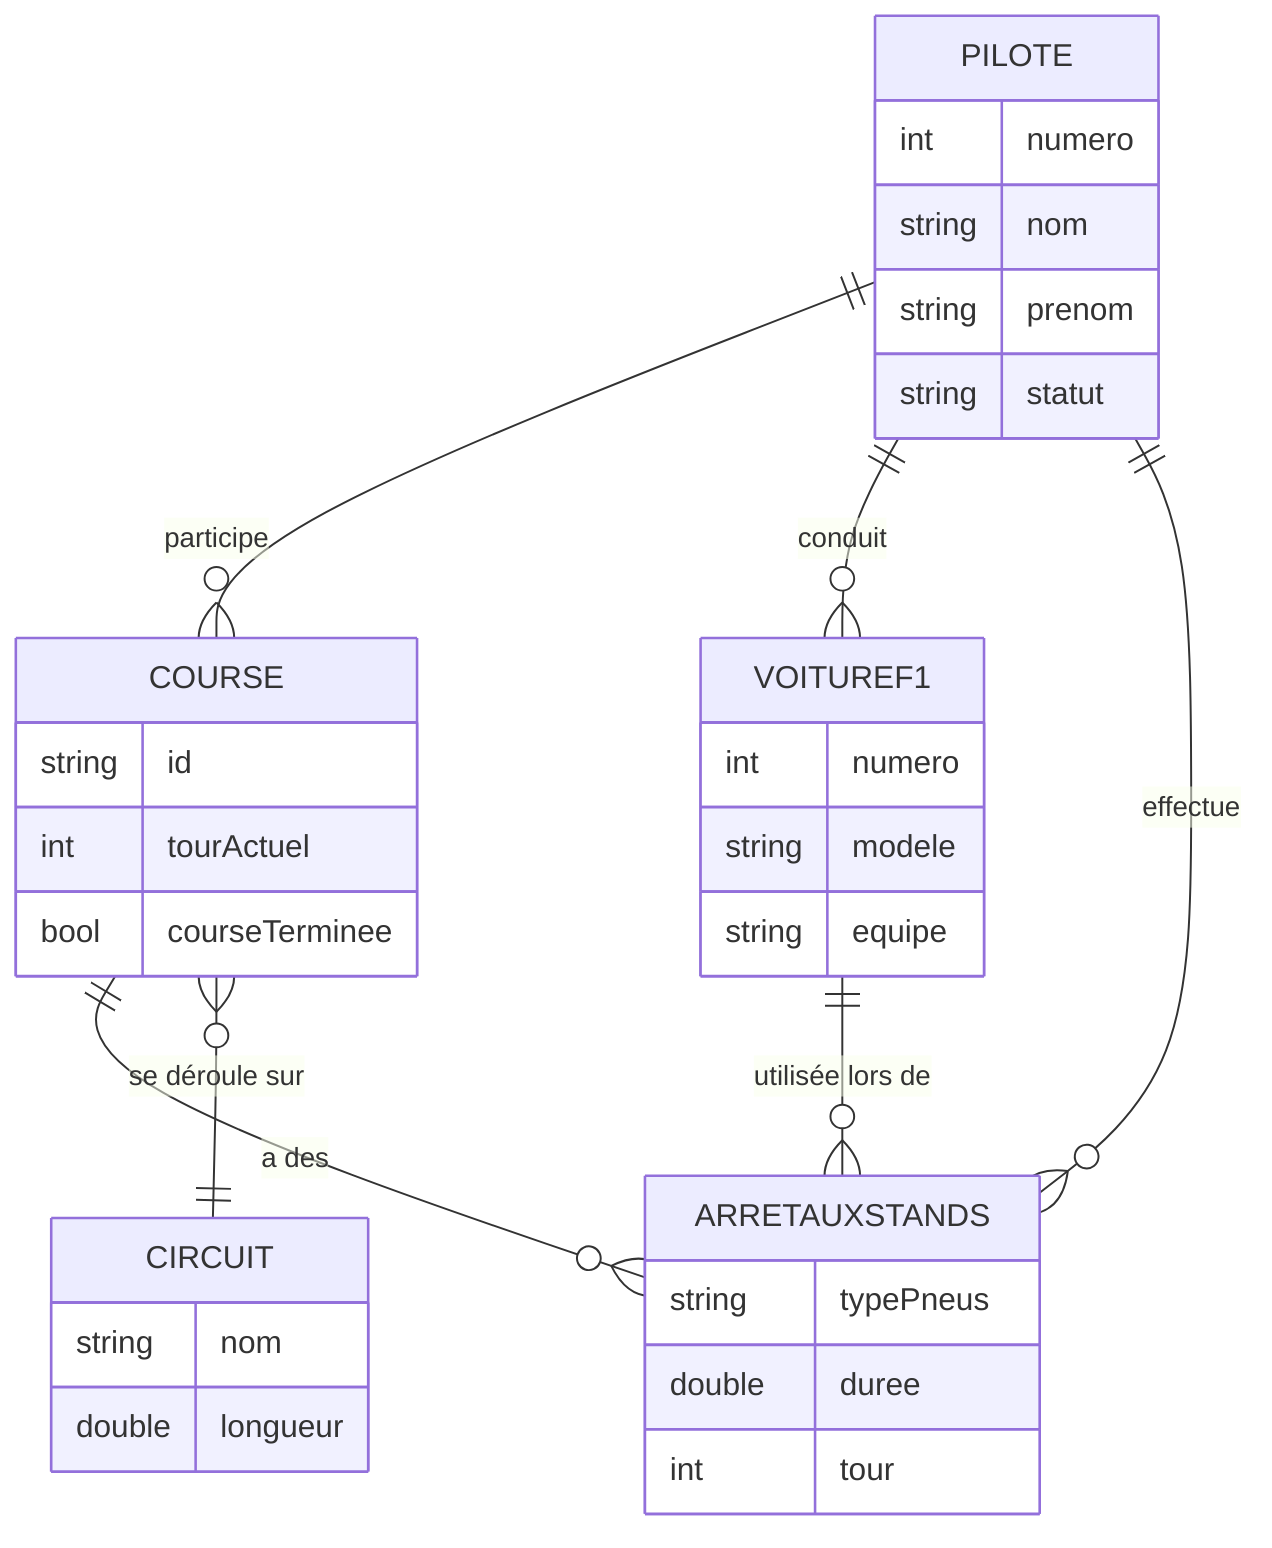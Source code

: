 erDiagram
    PILOTE ||--o{ COURSE : participe
    PILOTE ||--o{ VOITUREF1 : conduit
    COURSE ||--o{ ARRETAUXSTANDS : "a des"
    COURSE }o--|| CIRCUIT : "se déroule sur"
    VOITUREF1 ||--o{ ARRETAUXSTANDS : "utilisée lors de"
    PILOTE ||--o{ ARRETAUXSTANDS : "effectue"

    PILOTE {
        int numero
        string nom
        string prenom
        string statut
    }
    VOITUREF1 {
        int numero
        string modele
        string equipe
    }
    COURSE {
        string id
        int tourActuel
        bool courseTerminee
    }
    CIRCUIT {
        string nom
        double longueur
    }
    ARRETAUXSTANDS {
        string typePneus
        double duree
        int tour
    }